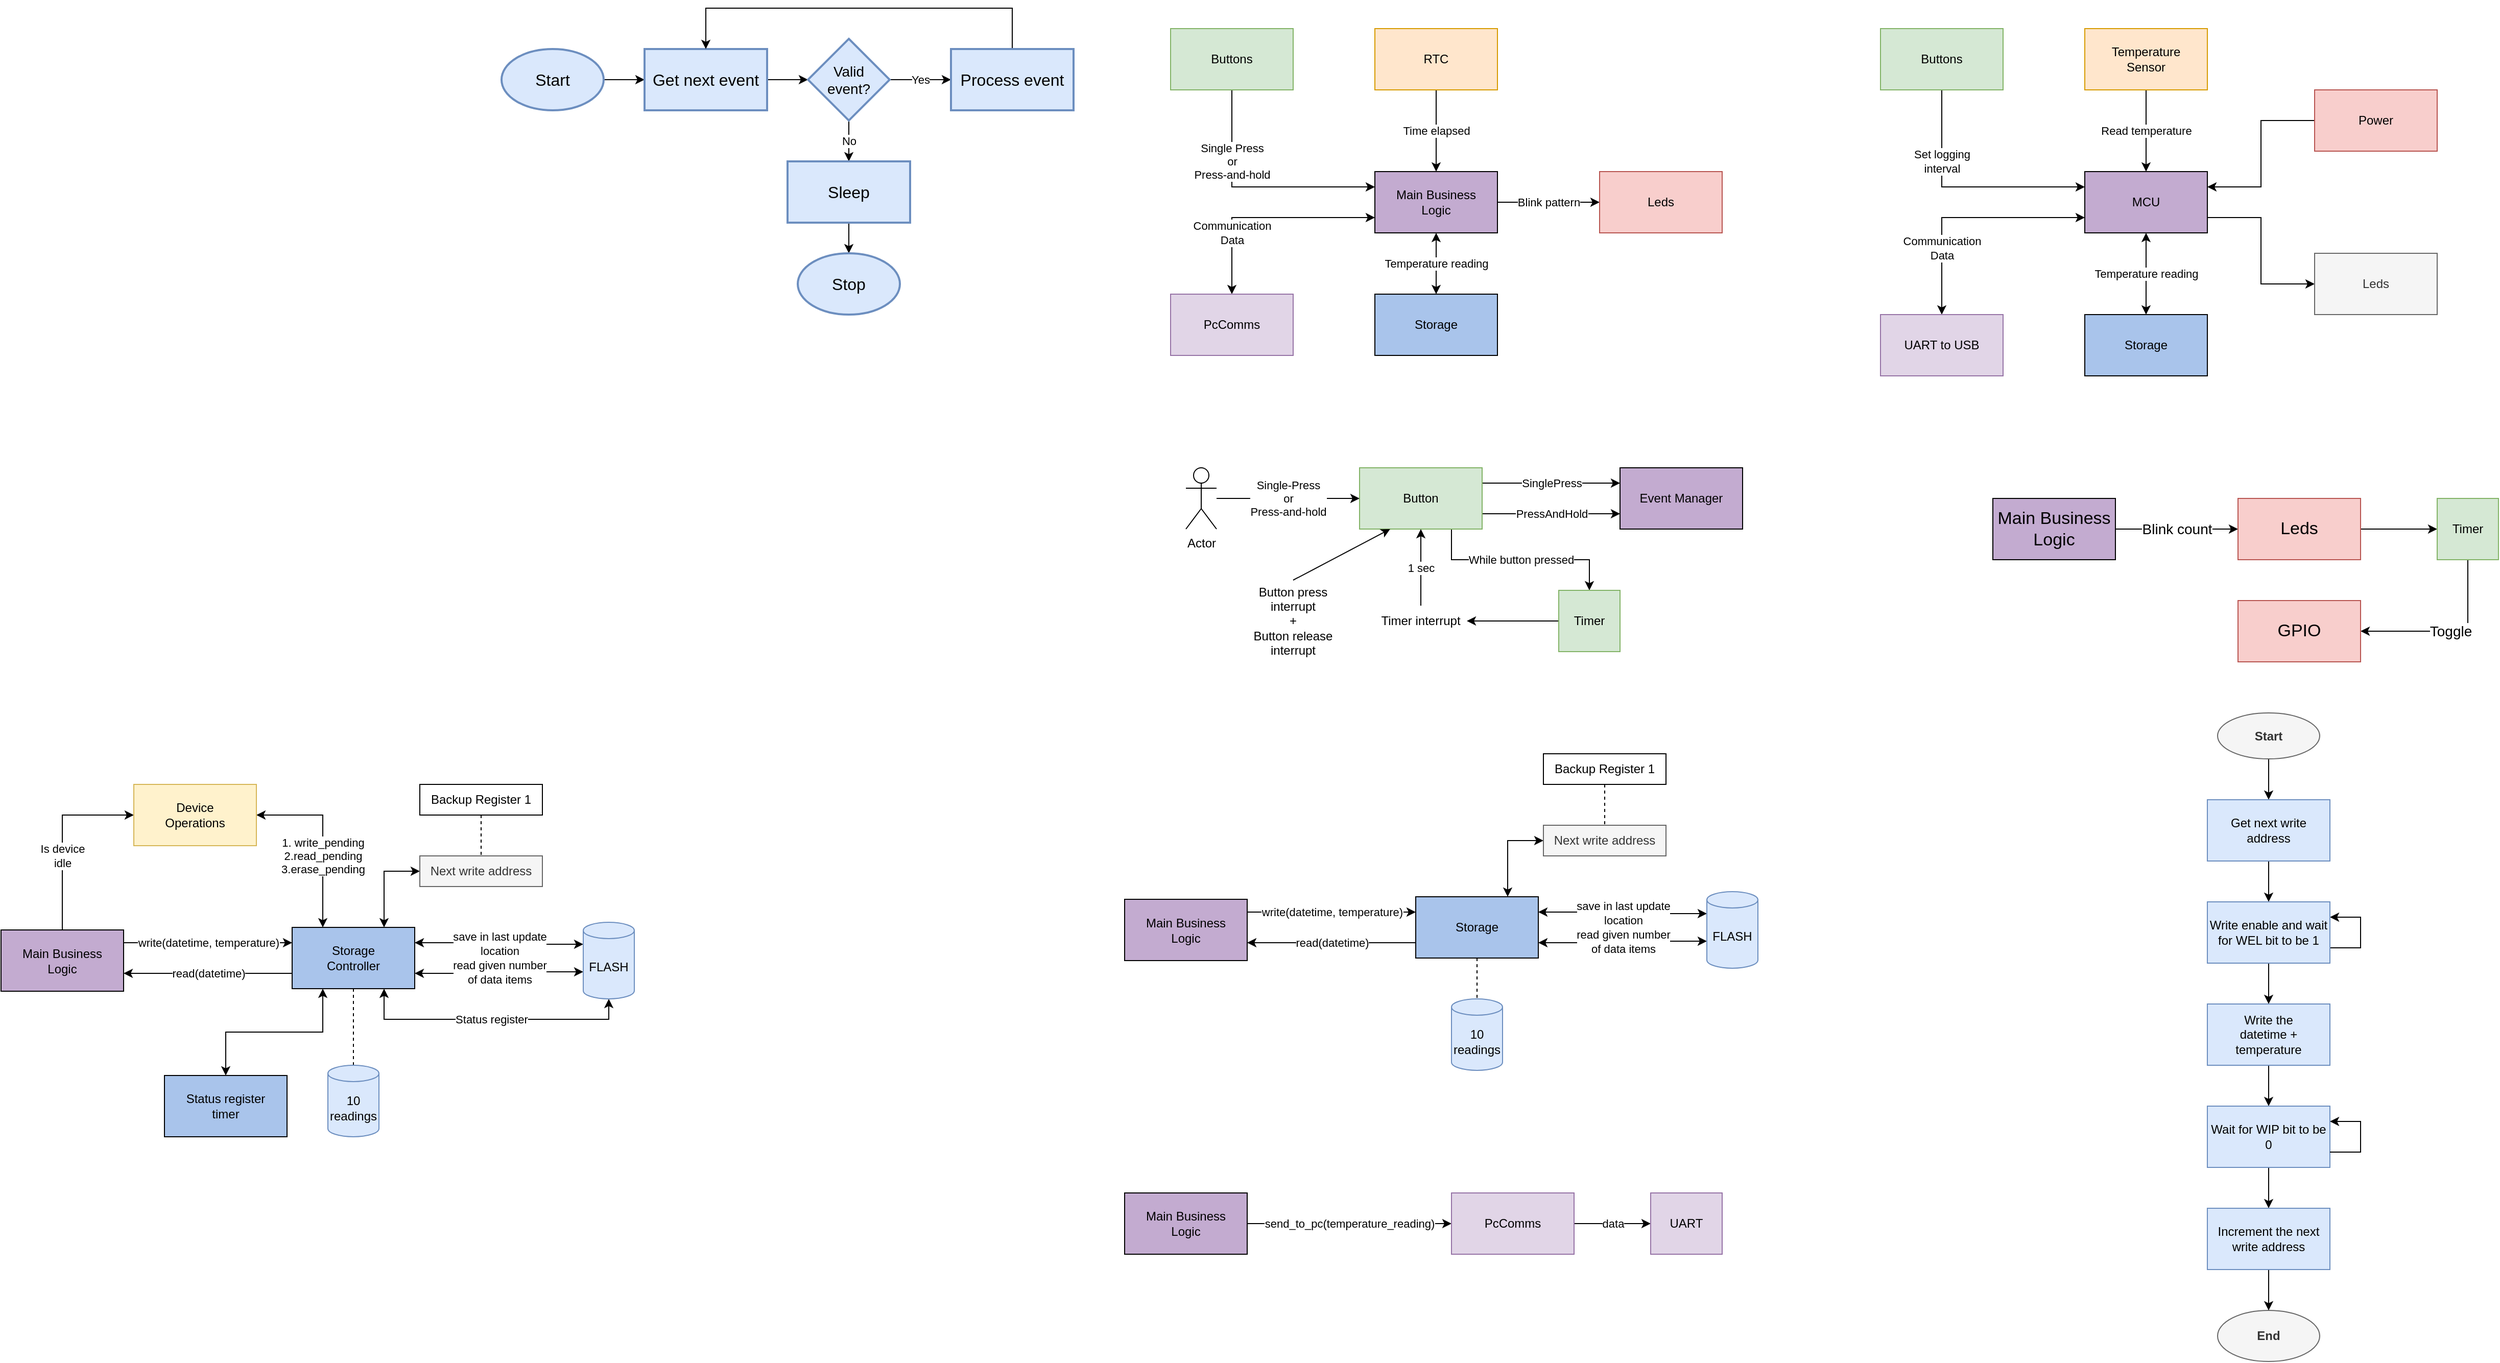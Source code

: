 <mxfile version="15.8.6" type="device"><diagram id="cCVrT_lcCkkWaNybXTDW" name="Page-1"><mxGraphModel dx="2885" dy="628" grid="1" gridSize="10" guides="1" tooltips="1" connect="1" arrows="1" fold="1" page="1" pageScale="1" pageWidth="850" pageHeight="1100" math="0" shadow="0"><root><mxCell id="0"/><mxCell id="1" parent="0"/><mxCell id="NeJcPfJtYavSNRHKmF1q-10" value="Blink pattern" style="edgeStyle=orthogonalEdgeStyle;rounded=0;orthogonalLoop=1;jettySize=auto;html=1;exitX=1;exitY=0.5;exitDx=0;exitDy=0;entryX=0;entryY=0.5;entryDx=0;entryDy=0;" parent="1" source="NeJcPfJtYavSNRHKmF1q-1" target="NeJcPfJtYavSNRHKmF1q-9" edge="1"><mxGeometry relative="1" as="geometry"/></mxCell><mxCell id="NeJcPfJtYavSNRHKmF1q-12" value="Temperature reading" style="edgeStyle=orthogonalEdgeStyle;rounded=0;orthogonalLoop=1;jettySize=auto;html=1;exitX=0.5;exitY=1;exitDx=0;exitDy=0;startArrow=classic;startFill=1;" parent="1" source="NeJcPfJtYavSNRHKmF1q-1" target="NeJcPfJtYavSNRHKmF1q-11" edge="1"><mxGeometry relative="1" as="geometry"/></mxCell><mxCell id="NeJcPfJtYavSNRHKmF1q-1" value="Main Business&lt;br&gt;Logic" style="rounded=0;whiteSpace=wrap;html=1;fillColor=#C3ABD0;" parent="1" vertex="1"><mxGeometry x="355" y="180" width="120" height="60" as="geometry"/></mxCell><mxCell id="NeJcPfJtYavSNRHKmF1q-3" value="Single Press&lt;br&gt;or&lt;br&gt;Press-and-hold" style="edgeStyle=orthogonalEdgeStyle;rounded=0;orthogonalLoop=1;jettySize=auto;html=1;exitX=0.5;exitY=1;exitDx=0;exitDy=0;entryX=0;entryY=0.25;entryDx=0;entryDy=0;" parent="1" source="NeJcPfJtYavSNRHKmF1q-2" target="NeJcPfJtYavSNRHKmF1q-1" edge="1"><mxGeometry x="-0.404" relative="1" as="geometry"><mxPoint as="offset"/></mxGeometry></mxCell><mxCell id="NeJcPfJtYavSNRHKmF1q-2" value="Buttons" style="rounded=0;whiteSpace=wrap;html=1;fillColor=#d5e8d4;strokeColor=#82b366;" parent="1" vertex="1"><mxGeometry x="155" y="40" width="120" height="60" as="geometry"/></mxCell><mxCell id="NeJcPfJtYavSNRHKmF1q-5" value="Communication&lt;br&gt;Data" style="edgeStyle=orthogonalEdgeStyle;rounded=0;orthogonalLoop=1;jettySize=auto;html=1;exitX=0.5;exitY=0;exitDx=0;exitDy=0;entryX=0;entryY=0.75;entryDx=0;entryDy=0;startArrow=classic;startFill=1;" parent="1" source="NeJcPfJtYavSNRHKmF1q-4" target="NeJcPfJtYavSNRHKmF1q-1" edge="1"><mxGeometry x="-0.442" relative="1" as="geometry"><Array as="points"><mxPoint x="215" y="225"/></Array><mxPoint as="offset"/></mxGeometry></mxCell><mxCell id="NeJcPfJtYavSNRHKmF1q-4" value="PcComms" style="rounded=0;whiteSpace=wrap;html=1;fillColor=#e1d5e7;strokeColor=#9673a6;" parent="1" vertex="1"><mxGeometry x="155" y="300" width="120" height="60" as="geometry"/></mxCell><mxCell id="NeJcPfJtYavSNRHKmF1q-7" value="Time elapsed" style="edgeStyle=orthogonalEdgeStyle;rounded=0;orthogonalLoop=1;jettySize=auto;html=1;exitX=0.5;exitY=1;exitDx=0;exitDy=0;" parent="1" source="NeJcPfJtYavSNRHKmF1q-6" target="NeJcPfJtYavSNRHKmF1q-1" edge="1"><mxGeometry relative="1" as="geometry"/></mxCell><mxCell id="NeJcPfJtYavSNRHKmF1q-6" value="RTC" style="rounded=0;whiteSpace=wrap;html=1;fillColor=#ffe6cc;strokeColor=#d79b00;" parent="1" vertex="1"><mxGeometry x="355" y="40" width="120" height="60" as="geometry"/></mxCell><mxCell id="NeJcPfJtYavSNRHKmF1q-9" value="Leds" style="rounded=0;whiteSpace=wrap;html=1;fillColor=#f8cecc;strokeColor=#b85450;" parent="1" vertex="1"><mxGeometry x="575" y="180" width="120" height="60" as="geometry"/></mxCell><mxCell id="NeJcPfJtYavSNRHKmF1q-11" value="Storage" style="rounded=0;whiteSpace=wrap;html=1;fillColor=#A9C4EB;" parent="1" vertex="1"><mxGeometry x="355" y="300" width="120" height="60" as="geometry"/></mxCell><mxCell id="BJYnUT7HQn6DbfF5-IVr-8" style="edgeStyle=orthogonalEdgeStyle;rounded=0;orthogonalLoop=1;jettySize=auto;html=1;exitX=0.75;exitY=0;exitDx=0;exitDy=0;entryX=0;entryY=0.5;entryDx=0;entryDy=0;startArrow=classic;startFill=1;" parent="1" source="BJYnUT7HQn6DbfF5-IVr-1" target="BJYnUT7HQn6DbfF5-IVr-7" edge="1"><mxGeometry relative="1" as="geometry"/></mxCell><mxCell id="BJYnUT7HQn6DbfF5-IVr-11" value="save in last update&lt;br&gt;location" style="edgeStyle=orthogonalEdgeStyle;rounded=0;orthogonalLoop=1;jettySize=auto;html=1;exitX=1;exitY=0.25;exitDx=0;exitDy=0;entryX=0;entryY=0;entryDx=0;entryDy=21.5;entryPerimeter=0;startArrow=classic;startFill=1;" parent="1" source="BJYnUT7HQn6DbfF5-IVr-1" target="BJYnUT7HQn6DbfF5-IVr-10" edge="1"><mxGeometry relative="1" as="geometry"/></mxCell><mxCell id="BJYnUT7HQn6DbfF5-IVr-12" value="read given number&lt;br&gt;of data items" style="edgeStyle=orthogonalEdgeStyle;rounded=0;orthogonalLoop=1;jettySize=auto;html=1;exitX=1;exitY=0.75;exitDx=0;exitDy=0;entryX=0;entryY=0;entryDx=0;entryDy=48.5;entryPerimeter=0;startArrow=classic;startFill=1;" parent="1" source="BJYnUT7HQn6DbfF5-IVr-1" target="BJYnUT7HQn6DbfF5-IVr-10" edge="1"><mxGeometry relative="1" as="geometry"/></mxCell><mxCell id="Ipk20wVra8CsFq5ngscX-2" style="edgeStyle=orthogonalEdgeStyle;rounded=0;orthogonalLoop=1;jettySize=auto;html=1;exitX=0.5;exitY=1;exitDx=0;exitDy=0;entryX=0.5;entryY=0;entryDx=0;entryDy=0;entryPerimeter=0;endArrow=none;endFill=0;dashed=1;" parent="1" source="BJYnUT7HQn6DbfF5-IVr-1" target="Ipk20wVra8CsFq5ngscX-1" edge="1"><mxGeometry relative="1" as="geometry"/></mxCell><mxCell id="BJYnUT7HQn6DbfF5-IVr-1" value="Storage" style="rounded=0;whiteSpace=wrap;html=1;fillColor=#A9C4EB;" parent="1" vertex="1"><mxGeometry x="395" y="890" width="120" height="60" as="geometry"/></mxCell><mxCell id="BJYnUT7HQn6DbfF5-IVr-5" value="write(datetime, temperature)" style="endArrow=classic;html=1;entryX=0;entryY=0.25;entryDx=0;entryDy=0;" parent="1" target="BJYnUT7HQn6DbfF5-IVr-1" edge="1"><mxGeometry width="50" height="50" relative="1" as="geometry"><mxPoint x="230" y="905" as="sourcePoint"/><mxPoint x="290" y="850" as="targetPoint"/></mxGeometry></mxCell><mxCell id="BJYnUT7HQn6DbfF5-IVr-6" value="read(datetime)" style="endArrow=classic;html=1;exitX=0;exitY=0.75;exitDx=0;exitDy=0;" parent="1" source="BJYnUT7HQn6DbfF5-IVr-1" edge="1"><mxGeometry width="50" height="50" relative="1" as="geometry"><mxPoint x="230" y="930" as="sourcePoint"/><mxPoint x="230" y="935" as="targetPoint"/></mxGeometry></mxCell><mxCell id="BJYnUT7HQn6DbfF5-IVr-7" value="Next write address" style="rounded=0;whiteSpace=wrap;html=1;fillColor=#f5f5f5;strokeColor=#666666;fontColor=#333333;" parent="1" vertex="1"><mxGeometry x="520" y="820" width="120" height="30" as="geometry"/></mxCell><mxCell id="BJYnUT7HQn6DbfF5-IVr-10" value="FLASH" style="shape=cylinder3;whiteSpace=wrap;html=1;boundedLbl=1;backgroundOutline=1;size=8;fillColor=#dae8fc;strokeColor=#6c8ebf;" parent="1" vertex="1"><mxGeometry x="680" y="885" width="50" height="75" as="geometry"/></mxCell><mxCell id="BJYnUT7HQn6DbfF5-IVr-14" style="edgeStyle=orthogonalEdgeStyle;rounded=0;orthogonalLoop=1;jettySize=auto;html=1;exitX=0.5;exitY=1;exitDx=0;exitDy=0;entryX=0.5;entryY=0;entryDx=0;entryDy=0;startArrow=none;startFill=0;dashed=1;endArrow=none;endFill=0;" parent="1" source="BJYnUT7HQn6DbfF5-IVr-13" target="BJYnUT7HQn6DbfF5-IVr-7" edge="1"><mxGeometry relative="1" as="geometry"/></mxCell><mxCell id="BJYnUT7HQn6DbfF5-IVr-13" value="Backup Register 1" style="rounded=0;whiteSpace=wrap;html=1;" parent="1" vertex="1"><mxGeometry x="520" y="750" width="120" height="30" as="geometry"/></mxCell><mxCell id="xPW9yYJXb-N6i7T2OWnC-17" value="SinglePress" style="edgeStyle=orthogonalEdgeStyle;rounded=0;orthogonalLoop=1;jettySize=auto;html=1;exitX=1;exitY=0.25;exitDx=0;exitDy=0;entryX=0;entryY=0.25;entryDx=0;entryDy=0;" parent="1" source="xPW9yYJXb-N6i7T2OWnC-7" target="xPW9yYJXb-N6i7T2OWnC-16" edge="1"><mxGeometry relative="1" as="geometry"/></mxCell><mxCell id="xPW9yYJXb-N6i7T2OWnC-18" value="PressAndHold" style="edgeStyle=orthogonalEdgeStyle;rounded=0;orthogonalLoop=1;jettySize=auto;html=1;exitX=1;exitY=0.75;exitDx=0;exitDy=0;entryX=0;entryY=0.75;entryDx=0;entryDy=0;" parent="1" source="xPW9yYJXb-N6i7T2OWnC-7" target="xPW9yYJXb-N6i7T2OWnC-16" edge="1"><mxGeometry relative="1" as="geometry"/></mxCell><mxCell id="xPW9yYJXb-N6i7T2OWnC-24" value="While button pressed" style="edgeStyle=orthogonalEdgeStyle;rounded=0;orthogonalLoop=1;jettySize=auto;html=1;exitX=0.75;exitY=1;exitDx=0;exitDy=0;entryX=0.5;entryY=0;entryDx=0;entryDy=0;" parent="1" source="xPW9yYJXb-N6i7T2OWnC-7" target="xPW9yYJXb-N6i7T2OWnC-23" edge="1"><mxGeometry relative="1" as="geometry"/></mxCell><mxCell id="xPW9yYJXb-N6i7T2OWnC-7" value="Button" style="rounded=0;whiteSpace=wrap;html=1;fillColor=#d5e8d4;strokeColor=#82b366;" parent="1" vertex="1"><mxGeometry x="340" y="470" width="120" height="60" as="geometry"/></mxCell><mxCell id="xPW9yYJXb-N6i7T2OWnC-8" value="Actor" style="shape=umlActor;verticalLabelPosition=bottom;verticalAlign=top;html=1;outlineConnect=0;" parent="1" vertex="1"><mxGeometry x="170" y="470" width="30" height="60" as="geometry"/></mxCell><mxCell id="xPW9yYJXb-N6i7T2OWnC-9" value="Single-Press&lt;br&gt;or&lt;br&gt;Press-and-hold" style="endArrow=classic;html=1;" parent="1" edge="1"><mxGeometry width="50" height="50" relative="1" as="geometry"><mxPoint x="200" y="500" as="sourcePoint"/><mxPoint x="340" y="500" as="targetPoint"/></mxGeometry></mxCell><mxCell id="xPW9yYJXb-N6i7T2OWnC-16" value="Event Manager" style="rounded=0;whiteSpace=wrap;html=1;fillColor=#C3ABD0;" parent="1" vertex="1"><mxGeometry x="595" y="470" width="120" height="60" as="geometry"/></mxCell><mxCell id="xPW9yYJXb-N6i7T2OWnC-19" value="" style="endArrow=classic;html=1;entryX=0.25;entryY=1;entryDx=0;entryDy=0;exitX=0.5;exitY=0;exitDx=0;exitDy=0;" parent="1" source="xPW9yYJXb-N6i7T2OWnC-20" target="xPW9yYJXb-N6i7T2OWnC-7" edge="1"><mxGeometry width="50" height="50" relative="1" as="geometry"><mxPoint x="370" y="580" as="sourcePoint"/><mxPoint x="320" y="580" as="targetPoint"/></mxGeometry></mxCell><mxCell id="xPW9yYJXb-N6i7T2OWnC-20" value="Button press interrupt&lt;br&gt;+&lt;br&gt;Button release&lt;br&gt;interrupt" style="text;html=1;strokeColor=none;fillColor=none;align=center;verticalAlign=middle;whiteSpace=wrap;rounded=0;" parent="1" vertex="1"><mxGeometry x="230" y="580" width="90" height="80" as="geometry"/></mxCell><mxCell id="xPW9yYJXb-N6i7T2OWnC-22" value="1 sec" style="edgeStyle=orthogonalEdgeStyle;rounded=0;orthogonalLoop=1;jettySize=auto;html=1;exitX=0.5;exitY=0;exitDx=0;exitDy=0;entryX=0.5;entryY=1;entryDx=0;entryDy=0;" parent="1" source="xPW9yYJXb-N6i7T2OWnC-21" target="xPW9yYJXb-N6i7T2OWnC-7" edge="1"><mxGeometry relative="1" as="geometry"/></mxCell><mxCell id="xPW9yYJXb-N6i7T2OWnC-21" value="Timer interrupt" style="text;html=1;strokeColor=none;fillColor=none;align=center;verticalAlign=middle;whiteSpace=wrap;rounded=0;" parent="1" vertex="1"><mxGeometry x="355" y="605" width="90" height="30" as="geometry"/></mxCell><mxCell id="xPW9yYJXb-N6i7T2OWnC-25" value="" style="edgeStyle=orthogonalEdgeStyle;rounded=0;orthogonalLoop=1;jettySize=auto;html=1;exitX=0;exitY=0.5;exitDx=0;exitDy=0;entryX=1;entryY=0.5;entryDx=0;entryDy=0;" parent="1" source="xPW9yYJXb-N6i7T2OWnC-23" target="xPW9yYJXb-N6i7T2OWnC-21" edge="1"><mxGeometry relative="1" as="geometry"/></mxCell><mxCell id="xPW9yYJXb-N6i7T2OWnC-23" value="Timer" style="rounded=0;whiteSpace=wrap;html=1;fillColor=#d5e8d4;strokeColor=#82b366;" parent="1" vertex="1"><mxGeometry x="535" y="590" width="60" height="60" as="geometry"/></mxCell><mxCell id="xPW9yYJXb-N6i7T2OWnC-26" value="Main Business&lt;br&gt;Logic" style="rounded=0;whiteSpace=wrap;html=1;fillColor=#C3ABD0;" parent="1" vertex="1"><mxGeometry x="110" y="892.5" width="120" height="60" as="geometry"/></mxCell><mxCell id="gp_hJrF6_koKv4jAR41F-4" value="" style="edgeStyle=orthogonalEdgeStyle;rounded=0;orthogonalLoop=1;jettySize=auto;html=1;" parent="1" source="gp_hJrF6_koKv4jAR41F-2" target="gp_hJrF6_koKv4jAR41F-3" edge="1"><mxGeometry relative="1" as="geometry"/></mxCell><mxCell id="gp_hJrF6_koKv4jAR41F-2" value="Start" style="ellipse;whiteSpace=wrap;html=1;fillColor=#f5f5f5;strokeColor=#666666;fontColor=#333333;fontStyle=1" parent="1" vertex="1"><mxGeometry x="1180" y="710" width="100" height="45" as="geometry"/></mxCell><mxCell id="gp_hJrF6_koKv4jAR41F-6" value="" style="edgeStyle=orthogonalEdgeStyle;rounded=0;orthogonalLoop=1;jettySize=auto;html=1;" parent="1" source="gp_hJrF6_koKv4jAR41F-3" target="gp_hJrF6_koKv4jAR41F-5" edge="1"><mxGeometry relative="1" as="geometry"/></mxCell><mxCell id="gp_hJrF6_koKv4jAR41F-3" value="Get next write address" style="whiteSpace=wrap;html=1;fillColor=#d5e8d4;strokeColor=#82b366;" parent="1" vertex="1"><mxGeometry x="1170" y="795" width="120" height="60" as="geometry"/></mxCell><mxCell id="gp_hJrF6_koKv4jAR41F-8" value="" style="edgeStyle=orthogonalEdgeStyle;rounded=0;orthogonalLoop=1;jettySize=auto;html=1;" parent="1" source="gp_hJrF6_koKv4jAR41F-5" target="gp_hJrF6_koKv4jAR41F-7" edge="1"><mxGeometry relative="1" as="geometry"/></mxCell><mxCell id="gp_hJrF6_koKv4jAR41F-5" value="Write enable and wait for WEL bit to be 1" style="whiteSpace=wrap;html=1;fillColor=#d5e8d4;strokeColor=#82b366;" parent="1" vertex="1"><mxGeometry x="1170" y="895" width="120" height="60" as="geometry"/></mxCell><mxCell id="gp_hJrF6_koKv4jAR41F-10" value="" style="edgeStyle=orthogonalEdgeStyle;rounded=0;orthogonalLoop=1;jettySize=auto;html=1;" parent="1" source="gp_hJrF6_koKv4jAR41F-7" target="gp_hJrF6_koKv4jAR41F-9" edge="1"><mxGeometry relative="1" as="geometry"/></mxCell><mxCell id="gp_hJrF6_koKv4jAR41F-7" value="Write the&lt;br&gt;datetime + temperature" style="whiteSpace=wrap;html=1;fillColor=#d5e8d4;strokeColor=#82b366;" parent="1" vertex="1"><mxGeometry x="1170" y="995" width="120" height="60" as="geometry"/></mxCell><mxCell id="gp_hJrF6_koKv4jAR41F-12" value="" style="edgeStyle=orthogonalEdgeStyle;rounded=0;orthogonalLoop=1;jettySize=auto;html=1;entryX=0.5;entryY=0;entryDx=0;entryDy=0;" parent="1" source="gp_hJrF6_koKv4jAR41F-9" target="gp_hJrF6_koKv4jAR41F-18" edge="1"><mxGeometry relative="1" as="geometry"/></mxCell><mxCell id="gp_hJrF6_koKv4jAR41F-9" value="Wait for WIP bit to be 0" style="whiteSpace=wrap;html=1;fillColor=#dae8fc;strokeColor=#6c8ebf;" parent="1" vertex="1"><mxGeometry x="1170" y="1095" width="120" height="60" as="geometry"/></mxCell><mxCell id="gp_hJrF6_koKv4jAR41F-11" value="End" style="ellipse;whiteSpace=wrap;html=1;fillColor=#f5f5f5;strokeColor=#666666;fontColor=#333333;fontStyle=1" parent="1" vertex="1"><mxGeometry x="1180" y="1295" width="100" height="50" as="geometry"/></mxCell><mxCell id="gp_hJrF6_koKv4jAR41F-13" style="edgeStyle=orthogonalEdgeStyle;rounded=0;orthogonalLoop=1;jettySize=auto;html=1;exitX=1;exitY=0.75;exitDx=0;exitDy=0;entryX=1;entryY=0.25;entryDx=0;entryDy=0;" parent="1" source="gp_hJrF6_koKv4jAR41F-5" target="gp_hJrF6_koKv4jAR41F-5" edge="1"><mxGeometry relative="1" as="geometry"><Array as="points"><mxPoint x="1320" y="940"/><mxPoint x="1320" y="910"/></Array></mxGeometry></mxCell><mxCell id="gp_hJrF6_koKv4jAR41F-14" style="edgeStyle=orthogonalEdgeStyle;rounded=0;orthogonalLoop=1;jettySize=auto;html=1;exitX=1;exitY=0.75;exitDx=0;exitDy=0;entryX=1;entryY=0.25;entryDx=0;entryDy=0;" parent="1" source="gp_hJrF6_koKv4jAR41F-9" target="gp_hJrF6_koKv4jAR41F-9" edge="1"><mxGeometry relative="1" as="geometry"><Array as="points"><mxPoint x="1320" y="1140"/><mxPoint x="1320" y="1110"/></Array></mxGeometry></mxCell><mxCell id="gp_hJrF6_koKv4jAR41F-15" value="Get next write address" style="whiteSpace=wrap;html=1;fillColor=#dae8fc;strokeColor=#6c8ebf;" parent="1" vertex="1"><mxGeometry x="1170" y="795" width="120" height="60" as="geometry"/></mxCell><mxCell id="gp_hJrF6_koKv4jAR41F-16" value="Write enable and wait for WEL bit to be 1" style="whiteSpace=wrap;html=1;fillColor=#dae8fc;strokeColor=#6c8ebf;" parent="1" vertex="1"><mxGeometry x="1170" y="895" width="120" height="60" as="geometry"/></mxCell><mxCell id="gp_hJrF6_koKv4jAR41F-17" value="Write the&lt;br&gt;datetime + temperature" style="whiteSpace=wrap;html=1;fillColor=#dae8fc;strokeColor=#6c8ebf;" parent="1" vertex="1"><mxGeometry x="1170" y="995" width="120" height="60" as="geometry"/></mxCell><mxCell id="gp_hJrF6_koKv4jAR41F-19" style="edgeStyle=orthogonalEdgeStyle;rounded=0;orthogonalLoop=1;jettySize=auto;html=1;exitX=0.5;exitY=1;exitDx=0;exitDy=0;entryX=0.5;entryY=0;entryDx=0;entryDy=0;" parent="1" source="gp_hJrF6_koKv4jAR41F-18" target="gp_hJrF6_koKv4jAR41F-11" edge="1"><mxGeometry relative="1" as="geometry"/></mxCell><mxCell id="gp_hJrF6_koKv4jAR41F-18" value="Increment the next write address" style="whiteSpace=wrap;html=1;fillColor=#dae8fc;strokeColor=#6c8ebf;" parent="1" vertex="1"><mxGeometry x="1170" y="1195" width="120" height="60" as="geometry"/></mxCell><mxCell id="Ipk20wVra8CsFq5ngscX-1" value="10&lt;br&gt;readings" style="shape=cylinder3;whiteSpace=wrap;html=1;boundedLbl=1;backgroundOutline=1;size=8;fillColor=#dae8fc;strokeColor=#6c8ebf;" parent="1" vertex="1"><mxGeometry x="430" y="990" width="50" height="70" as="geometry"/></mxCell><mxCell id="Ipk20wVra8CsFq5ngscX-5" value="send_to_pc(temperature_reading)" style="edgeStyle=orthogonalEdgeStyle;rounded=0;orthogonalLoop=1;jettySize=auto;html=1;exitX=1;exitY=0.5;exitDx=0;exitDy=0;entryX=0;entryY=0.5;entryDx=0;entryDy=0;endArrow=classic;endFill=1;" parent="1" source="Ipk20wVra8CsFq5ngscX-3" target="Ipk20wVra8CsFq5ngscX-4" edge="1"><mxGeometry relative="1" as="geometry"/></mxCell><mxCell id="Ipk20wVra8CsFq5ngscX-3" value="Main Business&lt;br&gt;Logic" style="rounded=0;whiteSpace=wrap;html=1;fillColor=#C3ABD0;" parent="1" vertex="1"><mxGeometry x="110" y="1180" width="120" height="60" as="geometry"/></mxCell><mxCell id="Ipk20wVra8CsFq5ngscX-9" value="data" style="edgeStyle=orthogonalEdgeStyle;rounded=0;orthogonalLoop=1;jettySize=auto;html=1;exitX=1;exitY=0.5;exitDx=0;exitDy=0;entryX=0;entryY=0.5;entryDx=0;entryDy=0;endArrow=classic;endFill=1;" parent="1" source="Ipk20wVra8CsFq5ngscX-4" target="Ipk20wVra8CsFq5ngscX-8" edge="1"><mxGeometry relative="1" as="geometry"/></mxCell><mxCell id="Ipk20wVra8CsFq5ngscX-4" value="PcComms" style="rounded=0;whiteSpace=wrap;html=1;fillColor=#e1d5e7;strokeColor=#9673a6;" parent="1" vertex="1"><mxGeometry x="430" y="1180" width="120" height="60" as="geometry"/></mxCell><mxCell id="Ipk20wVra8CsFq5ngscX-8" value="UART" style="rounded=0;whiteSpace=wrap;html=1;fillColor=#e1d5e7;strokeColor=#9673a6;" parent="1" vertex="1"><mxGeometry x="625" y="1180" width="70" height="60" as="geometry"/></mxCell><mxCell id="1EDR93Il95SMrcT_6KzD-12" value="" style="edgeStyle=orthogonalEdgeStyle;rounded=0;orthogonalLoop=1;jettySize=auto;html=1;exitX=1;exitY=0.75;exitDx=0;exitDy=0;entryX=0;entryY=0.5;entryDx=0;entryDy=0;" parent="1" source="1EDR93Il95SMrcT_6KzD-14" target="1EDR93Il95SMrcT_6KzD-21" edge="1"><mxGeometry relative="1" as="geometry"/></mxCell><mxCell id="1EDR93Il95SMrcT_6KzD-13" value="Temperature reading" style="edgeStyle=orthogonalEdgeStyle;rounded=0;orthogonalLoop=1;jettySize=auto;html=1;exitX=0.5;exitY=1;exitDx=0;exitDy=0;startArrow=classic;startFill=1;" parent="1" source="1EDR93Il95SMrcT_6KzD-14" target="1EDR93Il95SMrcT_6KzD-22" edge="1"><mxGeometry relative="1" as="geometry"/></mxCell><mxCell id="1EDR93Il95SMrcT_6KzD-24" style="edgeStyle=orthogonalEdgeStyle;rounded=0;orthogonalLoop=1;jettySize=auto;html=1;exitX=1;exitY=0.25;exitDx=0;exitDy=0;entryX=0;entryY=0.5;entryDx=0;entryDy=0;endArrow=none;endFill=0;startArrow=classic;startFill=1;" parent="1" source="1EDR93Il95SMrcT_6KzD-14" target="1EDR93Il95SMrcT_6KzD-23" edge="1"><mxGeometry relative="1" as="geometry"/></mxCell><mxCell id="1EDR93Il95SMrcT_6KzD-14" value="MCU" style="rounded=0;whiteSpace=wrap;html=1;fillColor=#C3ABD0;" parent="1" vertex="1"><mxGeometry x="1050" y="180" width="120" height="60" as="geometry"/></mxCell><mxCell id="1EDR93Il95SMrcT_6KzD-15" value="Set logging&lt;br&gt;interval" style="edgeStyle=orthogonalEdgeStyle;rounded=0;orthogonalLoop=1;jettySize=auto;html=1;exitX=0.5;exitY=1;exitDx=0;exitDy=0;entryX=0;entryY=0.25;entryDx=0;entryDy=0;" parent="1" source="1EDR93Il95SMrcT_6KzD-16" target="1EDR93Il95SMrcT_6KzD-14" edge="1"><mxGeometry x="-0.404" relative="1" as="geometry"><mxPoint as="offset"/></mxGeometry></mxCell><mxCell id="1EDR93Il95SMrcT_6KzD-16" value="Buttons" style="rounded=0;whiteSpace=wrap;html=1;fillColor=#d5e8d4;strokeColor=#82b366;" parent="1" vertex="1"><mxGeometry x="850" y="40" width="120" height="60" as="geometry"/></mxCell><mxCell id="1EDR93Il95SMrcT_6KzD-17" value="Communication&lt;br&gt;Data" style="edgeStyle=orthogonalEdgeStyle;rounded=0;orthogonalLoop=1;jettySize=auto;html=1;exitX=0.5;exitY=0;exitDx=0;exitDy=0;entryX=0;entryY=0.75;entryDx=0;entryDy=0;startArrow=classic;startFill=1;" parent="1" source="1EDR93Il95SMrcT_6KzD-18" target="1EDR93Il95SMrcT_6KzD-14" edge="1"><mxGeometry x="-0.442" relative="1" as="geometry"><Array as="points"><mxPoint x="910" y="225"/></Array><mxPoint as="offset"/></mxGeometry></mxCell><mxCell id="1EDR93Il95SMrcT_6KzD-18" value="UART to USB" style="rounded=0;whiteSpace=wrap;html=1;fillColor=#e1d5e7;strokeColor=#9673a6;" parent="1" vertex="1"><mxGeometry x="850" y="320" width="120" height="60" as="geometry"/></mxCell><mxCell id="1EDR93Il95SMrcT_6KzD-19" value="Read temperature" style="edgeStyle=orthogonalEdgeStyle;rounded=0;orthogonalLoop=1;jettySize=auto;html=1;exitX=0.5;exitY=1;exitDx=0;exitDy=0;" parent="1" source="1EDR93Il95SMrcT_6KzD-20" target="1EDR93Il95SMrcT_6KzD-14" edge="1"><mxGeometry relative="1" as="geometry"/></mxCell><mxCell id="1EDR93Il95SMrcT_6KzD-20" value="Temperature&lt;br&gt;Sensor" style="rounded=0;whiteSpace=wrap;html=1;fillColor=#ffe6cc;strokeColor=#d79b00;" parent="1" vertex="1"><mxGeometry x="1050" y="40" width="120" height="60" as="geometry"/></mxCell><mxCell id="1EDR93Il95SMrcT_6KzD-21" value="Leds" style="rounded=0;whiteSpace=wrap;html=1;fillColor=#f5f5f5;strokeColor=#666666;fontColor=#333333;" parent="1" vertex="1"><mxGeometry x="1275" y="260" width="120" height="60" as="geometry"/></mxCell><mxCell id="1EDR93Il95SMrcT_6KzD-22" value="Storage" style="rounded=0;whiteSpace=wrap;html=1;fillColor=#A9C4EB;" parent="1" vertex="1"><mxGeometry x="1050" y="320" width="120" height="60" as="geometry"/></mxCell><mxCell id="1EDR93Il95SMrcT_6KzD-23" value="Power" style="rounded=0;whiteSpace=wrap;html=1;fillColor=#f8cecc;strokeColor=#b85450;" parent="1" vertex="1"><mxGeometry x="1275" y="100" width="120" height="60" as="geometry"/></mxCell><mxCell id="P1kBAZcDnAVFkA2feayx-3" value="" style="edgeStyle=orthogonalEdgeStyle;rounded=0;orthogonalLoop=1;jettySize=auto;html=1;" parent="1" source="P1kBAZcDnAVFkA2feayx-1" target="P1kBAZcDnAVFkA2feayx-2" edge="1"><mxGeometry relative="1" as="geometry"/></mxCell><mxCell id="P1kBAZcDnAVFkA2feayx-1" value="Start" style="ellipse;whiteSpace=wrap;html=1;fillColor=#dae8fc;strokeColor=#6c8ebf;strokeWidth=2;fontSize=16;" parent="1" vertex="1"><mxGeometry x="-500" y="60" width="100" height="60" as="geometry"/></mxCell><mxCell id="P1kBAZcDnAVFkA2feayx-6" value="" style="edgeStyle=orthogonalEdgeStyle;rounded=0;orthogonalLoop=1;jettySize=auto;html=1;" parent="1" source="P1kBAZcDnAVFkA2feayx-2" target="P1kBAZcDnAVFkA2feayx-5" edge="1"><mxGeometry relative="1" as="geometry"/></mxCell><mxCell id="P1kBAZcDnAVFkA2feayx-2" value="Get next event" style="whiteSpace=wrap;html=1;fillColor=#dae8fc;strokeColor=#6c8ebf;strokeWidth=2;fontSize=16;" parent="1" vertex="1"><mxGeometry x="-360" y="60" width="120" height="60" as="geometry"/></mxCell><mxCell id="P1kBAZcDnAVFkA2feayx-8" value="No" style="edgeStyle=orthogonalEdgeStyle;rounded=0;orthogonalLoop=1;jettySize=auto;html=1;" parent="1" source="P1kBAZcDnAVFkA2feayx-5" target="P1kBAZcDnAVFkA2feayx-7" edge="1"><mxGeometry relative="1" as="geometry"/></mxCell><mxCell id="P1kBAZcDnAVFkA2feayx-12" value="Yes" style="edgeStyle=orthogonalEdgeStyle;rounded=0;orthogonalLoop=1;jettySize=auto;html=1;" parent="1" source="P1kBAZcDnAVFkA2feayx-5" target="P1kBAZcDnAVFkA2feayx-11" edge="1"><mxGeometry relative="1" as="geometry"/></mxCell><mxCell id="P1kBAZcDnAVFkA2feayx-5" value="Valid&lt;br style=&quot;font-size: 14px;&quot;&gt;event?" style="rhombus;whiteSpace=wrap;html=1;fillColor=#dae8fc;strokeColor=#6c8ebf;strokeWidth=2;fontSize=14;" parent="1" vertex="1"><mxGeometry x="-200" y="50" width="80" height="80" as="geometry"/></mxCell><mxCell id="P1kBAZcDnAVFkA2feayx-10" value="" style="edgeStyle=orthogonalEdgeStyle;rounded=0;orthogonalLoop=1;jettySize=auto;html=1;" parent="1" source="P1kBAZcDnAVFkA2feayx-7" target="P1kBAZcDnAVFkA2feayx-9" edge="1"><mxGeometry relative="1" as="geometry"/></mxCell><mxCell id="P1kBAZcDnAVFkA2feayx-7" value="Sleep" style="whiteSpace=wrap;html=1;fillColor=#dae8fc;strokeColor=#6c8ebf;strokeWidth=2;fontSize=16;" parent="1" vertex="1"><mxGeometry x="-220" y="170" width="120" height="60" as="geometry"/></mxCell><mxCell id="P1kBAZcDnAVFkA2feayx-9" value="Stop" style="ellipse;whiteSpace=wrap;html=1;fillColor=#dae8fc;strokeColor=#6c8ebf;strokeWidth=2;fontSize=16;" parent="1" vertex="1"><mxGeometry x="-210" y="260" width="100" height="60" as="geometry"/></mxCell><mxCell id="P1kBAZcDnAVFkA2feayx-13" style="edgeStyle=orthogonalEdgeStyle;rounded=0;orthogonalLoop=1;jettySize=auto;html=1;exitX=0.5;exitY=0;exitDx=0;exitDy=0;entryX=0.5;entryY=0;entryDx=0;entryDy=0;" parent="1" source="P1kBAZcDnAVFkA2feayx-11" target="P1kBAZcDnAVFkA2feayx-2" edge="1"><mxGeometry relative="1" as="geometry"><Array as="points"><mxPoint y="20"/><mxPoint x="-300" y="20"/></Array></mxGeometry></mxCell><mxCell id="P1kBAZcDnAVFkA2feayx-11" value="Process event" style="whiteSpace=wrap;html=1;fillColor=#dae8fc;strokeColor=#6c8ebf;strokeWidth=2;fontSize=16;" parent="1" vertex="1"><mxGeometry x="-60" y="60" width="120" height="60" as="geometry"/></mxCell><mxCell id="P1kBAZcDnAVFkA2feayx-22" value="Blink count" style="edgeStyle=orthogonalEdgeStyle;rounded=0;orthogonalLoop=1;jettySize=auto;html=1;exitX=1;exitY=0.5;exitDx=0;exitDy=0;entryX=0;entryY=0.5;entryDx=0;entryDy=0;fontSize=14;" parent="1" source="P1kBAZcDnAVFkA2feayx-18" target="P1kBAZcDnAVFkA2feayx-19" edge="1"><mxGeometry relative="1" as="geometry"/></mxCell><mxCell id="P1kBAZcDnAVFkA2feayx-18" value="Main Business&lt;br style=&quot;font-size: 17px;&quot;&gt;Logic" style="rounded=0;whiteSpace=wrap;html=1;fillColor=#C3ABD0;fontSize=17;" parent="1" vertex="1"><mxGeometry x="960" y="500" width="120" height="60" as="geometry"/></mxCell><mxCell id="P1kBAZcDnAVFkA2feayx-24" style="edgeStyle=orthogonalEdgeStyle;rounded=0;orthogonalLoop=1;jettySize=auto;html=1;exitX=1;exitY=0.5;exitDx=0;exitDy=0;entryX=0;entryY=0.5;entryDx=0;entryDy=0;fontSize=14;" parent="1" source="P1kBAZcDnAVFkA2feayx-19" target="P1kBAZcDnAVFkA2feayx-23" edge="1"><mxGeometry relative="1" as="geometry"/></mxCell><mxCell id="P1kBAZcDnAVFkA2feayx-19" value="Leds" style="rounded=0;whiteSpace=wrap;html=1;fillColor=#f8cecc;strokeColor=#b85450;fontSize=17;" parent="1" vertex="1"><mxGeometry x="1200" y="500" width="120" height="60" as="geometry"/></mxCell><mxCell id="P1kBAZcDnAVFkA2feayx-26" value="Toggle" style="edgeStyle=orthogonalEdgeStyle;rounded=0;orthogonalLoop=1;jettySize=auto;html=1;exitX=0.5;exitY=1;exitDx=0;exitDy=0;entryX=1;entryY=0.5;entryDx=0;entryDy=0;fontSize=14;" parent="1" source="P1kBAZcDnAVFkA2feayx-23" target="P1kBAZcDnAVFkA2feayx-25" edge="1"><mxGeometry relative="1" as="geometry"/></mxCell><mxCell id="P1kBAZcDnAVFkA2feayx-23" value="Timer" style="rounded=0;whiteSpace=wrap;html=1;fillColor=#d5e8d4;strokeColor=#82b366;" parent="1" vertex="1"><mxGeometry x="1395" y="500" width="60" height="60" as="geometry"/></mxCell><mxCell id="P1kBAZcDnAVFkA2feayx-25" value="GPIO" style="rounded=0;whiteSpace=wrap;html=1;fillColor=#f8cecc;strokeColor=#b85450;fontSize=17;" parent="1" vertex="1"><mxGeometry x="1200" y="600" width="120" height="60" as="geometry"/></mxCell><mxCell id="yCrvHWRJilEm-lZ2orMW-1" style="edgeStyle=orthogonalEdgeStyle;rounded=0;orthogonalLoop=1;jettySize=auto;html=1;exitX=0.75;exitY=0;exitDx=0;exitDy=0;entryX=0;entryY=0.5;entryDx=0;entryDy=0;startArrow=classic;startFill=1;" edge="1" parent="1" source="yCrvHWRJilEm-lZ2orMW-5" target="yCrvHWRJilEm-lZ2orMW-8"><mxGeometry relative="1" as="geometry"/></mxCell><mxCell id="yCrvHWRJilEm-lZ2orMW-2" value="save in last update&lt;br&gt;location" style="edgeStyle=orthogonalEdgeStyle;rounded=0;orthogonalLoop=1;jettySize=auto;html=1;exitX=1;exitY=0.25;exitDx=0;exitDy=0;entryX=0;entryY=0;entryDx=0;entryDy=21.5;entryPerimeter=0;startArrow=classic;startFill=1;" edge="1" parent="1" source="yCrvHWRJilEm-lZ2orMW-5" target="yCrvHWRJilEm-lZ2orMW-9"><mxGeometry relative="1" as="geometry"/></mxCell><mxCell id="yCrvHWRJilEm-lZ2orMW-3" value="read given number&lt;br&gt;of data items" style="edgeStyle=orthogonalEdgeStyle;rounded=0;orthogonalLoop=1;jettySize=auto;html=1;exitX=1;exitY=0.75;exitDx=0;exitDy=0;entryX=0;entryY=0;entryDx=0;entryDy=48.5;entryPerimeter=0;startArrow=classic;startFill=1;" edge="1" parent="1" source="yCrvHWRJilEm-lZ2orMW-5" target="yCrvHWRJilEm-lZ2orMW-9"><mxGeometry relative="1" as="geometry"/></mxCell><mxCell id="yCrvHWRJilEm-lZ2orMW-4" style="edgeStyle=orthogonalEdgeStyle;rounded=0;orthogonalLoop=1;jettySize=auto;html=1;exitX=0.5;exitY=1;exitDx=0;exitDy=0;entryX=0.5;entryY=0;entryDx=0;entryDy=0;entryPerimeter=0;endArrow=none;endFill=0;dashed=1;" edge="1" parent="1" source="yCrvHWRJilEm-lZ2orMW-5" target="yCrvHWRJilEm-lZ2orMW-13"><mxGeometry relative="1" as="geometry"/></mxCell><mxCell id="yCrvHWRJilEm-lZ2orMW-15" value="1. write_pending&lt;br&gt;2.read_pending&lt;br&gt;3.erase_pending" style="edgeStyle=orthogonalEdgeStyle;rounded=0;orthogonalLoop=1;jettySize=auto;html=1;exitX=0.25;exitY=0;exitDx=0;exitDy=0;entryX=1;entryY=0.5;entryDx=0;entryDy=0;startArrow=classic;startFill=1;" edge="1" parent="1" source="yCrvHWRJilEm-lZ2orMW-5" target="yCrvHWRJilEm-lZ2orMW-14"><mxGeometry x="-0.2" relative="1" as="geometry"><mxPoint x="-740" y="760" as="targetPoint"/><mxPoint as="offset"/></mxGeometry></mxCell><mxCell id="yCrvHWRJilEm-lZ2orMW-19" style="edgeStyle=orthogonalEdgeStyle;rounded=0;orthogonalLoop=1;jettySize=auto;html=1;exitX=0.25;exitY=1;exitDx=0;exitDy=0;entryX=0.5;entryY=0;entryDx=0;entryDy=0;startArrow=classic;startFill=1;endArrow=classic;endFill=1;" edge="1" parent="1" source="yCrvHWRJilEm-lZ2orMW-5" target="yCrvHWRJilEm-lZ2orMW-18"><mxGeometry relative="1" as="geometry"/></mxCell><mxCell id="yCrvHWRJilEm-lZ2orMW-5" value="Storage&lt;br&gt;Controller" style="rounded=0;whiteSpace=wrap;html=1;fillColor=#A9C4EB;" vertex="1" parent="1"><mxGeometry x="-705" y="920" width="120" height="60" as="geometry"/></mxCell><mxCell id="yCrvHWRJilEm-lZ2orMW-6" value="write(datetime, temperature)" style="endArrow=classic;html=1;entryX=0;entryY=0.25;entryDx=0;entryDy=0;" edge="1" parent="1" target="yCrvHWRJilEm-lZ2orMW-5"><mxGeometry width="50" height="50" relative="1" as="geometry"><mxPoint x="-870" y="935" as="sourcePoint"/><mxPoint x="-810" y="880" as="targetPoint"/></mxGeometry></mxCell><mxCell id="yCrvHWRJilEm-lZ2orMW-7" value="read(datetime)" style="endArrow=classic;html=1;exitX=0;exitY=0.75;exitDx=0;exitDy=0;" edge="1" parent="1" source="yCrvHWRJilEm-lZ2orMW-5"><mxGeometry width="50" height="50" relative="1" as="geometry"><mxPoint x="-870" y="960" as="sourcePoint"/><mxPoint x="-870" y="965" as="targetPoint"/></mxGeometry></mxCell><mxCell id="yCrvHWRJilEm-lZ2orMW-8" value="Next write address" style="rounded=0;whiteSpace=wrap;html=1;fillColor=#f5f5f5;strokeColor=#666666;fontColor=#333333;" vertex="1" parent="1"><mxGeometry x="-580" y="850" width="120" height="30" as="geometry"/></mxCell><mxCell id="yCrvHWRJilEm-lZ2orMW-17" value="Status register" style="edgeStyle=orthogonalEdgeStyle;rounded=0;orthogonalLoop=1;jettySize=auto;html=1;exitX=0.5;exitY=1;exitDx=0;exitDy=0;exitPerimeter=0;entryX=0.75;entryY=1;entryDx=0;entryDy=0;startArrow=classic;startFill=1;endArrow=classic;endFill=1;" edge="1" parent="1" source="yCrvHWRJilEm-lZ2orMW-9" target="yCrvHWRJilEm-lZ2orMW-5"><mxGeometry relative="1" as="geometry"/></mxCell><mxCell id="yCrvHWRJilEm-lZ2orMW-9" value="FLASH" style="shape=cylinder3;whiteSpace=wrap;html=1;boundedLbl=1;backgroundOutline=1;size=8;fillColor=#dae8fc;strokeColor=#6c8ebf;" vertex="1" parent="1"><mxGeometry x="-420" y="915" width="50" height="75" as="geometry"/></mxCell><mxCell id="yCrvHWRJilEm-lZ2orMW-10" style="edgeStyle=orthogonalEdgeStyle;rounded=0;orthogonalLoop=1;jettySize=auto;html=1;exitX=0.5;exitY=1;exitDx=0;exitDy=0;entryX=0.5;entryY=0;entryDx=0;entryDy=0;startArrow=none;startFill=0;dashed=1;endArrow=none;endFill=0;" edge="1" parent="1" source="yCrvHWRJilEm-lZ2orMW-11" target="yCrvHWRJilEm-lZ2orMW-8"><mxGeometry relative="1" as="geometry"/></mxCell><mxCell id="yCrvHWRJilEm-lZ2orMW-11" value="Backup Register 1" style="rounded=0;whiteSpace=wrap;html=1;" vertex="1" parent="1"><mxGeometry x="-580" y="780" width="120" height="30" as="geometry"/></mxCell><mxCell id="yCrvHWRJilEm-lZ2orMW-12" value="Main Business&lt;br&gt;Logic" style="rounded=0;whiteSpace=wrap;html=1;fillColor=#C3ABD0;" vertex="1" parent="1"><mxGeometry x="-990" y="922.5" width="120" height="60" as="geometry"/></mxCell><mxCell id="yCrvHWRJilEm-lZ2orMW-13" value="10&lt;br&gt;readings" style="shape=cylinder3;whiteSpace=wrap;html=1;boundedLbl=1;backgroundOutline=1;size=8;fillColor=#dae8fc;strokeColor=#6c8ebf;" vertex="1" parent="1"><mxGeometry x="-670" y="1055" width="50" height="70" as="geometry"/></mxCell><mxCell id="yCrvHWRJilEm-lZ2orMW-16" value="Is device&lt;br&gt;idle" style="edgeStyle=orthogonalEdgeStyle;rounded=0;orthogonalLoop=1;jettySize=auto;html=1;exitX=0;exitY=0.5;exitDx=0;exitDy=0;startArrow=classic;startFill=1;endArrow=none;endFill=0;" edge="1" parent="1" source="yCrvHWRJilEm-lZ2orMW-14" target="yCrvHWRJilEm-lZ2orMW-12"><mxGeometry x="0.205" relative="1" as="geometry"><mxPoint as="offset"/></mxGeometry></mxCell><mxCell id="yCrvHWRJilEm-lZ2orMW-14" value="Device&lt;br&gt;Operations" style="rounded=0;whiteSpace=wrap;html=1;fillColor=#fff2cc;strokeColor=#d6b656;" vertex="1" parent="1"><mxGeometry x="-860" y="780" width="120" height="60" as="geometry"/></mxCell><mxCell id="yCrvHWRJilEm-lZ2orMW-18" value="Status register&lt;br&gt;timer" style="rounded=0;whiteSpace=wrap;html=1;fillColor=#A9C4EB;" vertex="1" parent="1"><mxGeometry x="-830" y="1065" width="120" height="60" as="geometry"/></mxCell></root></mxGraphModel></diagram></mxfile>